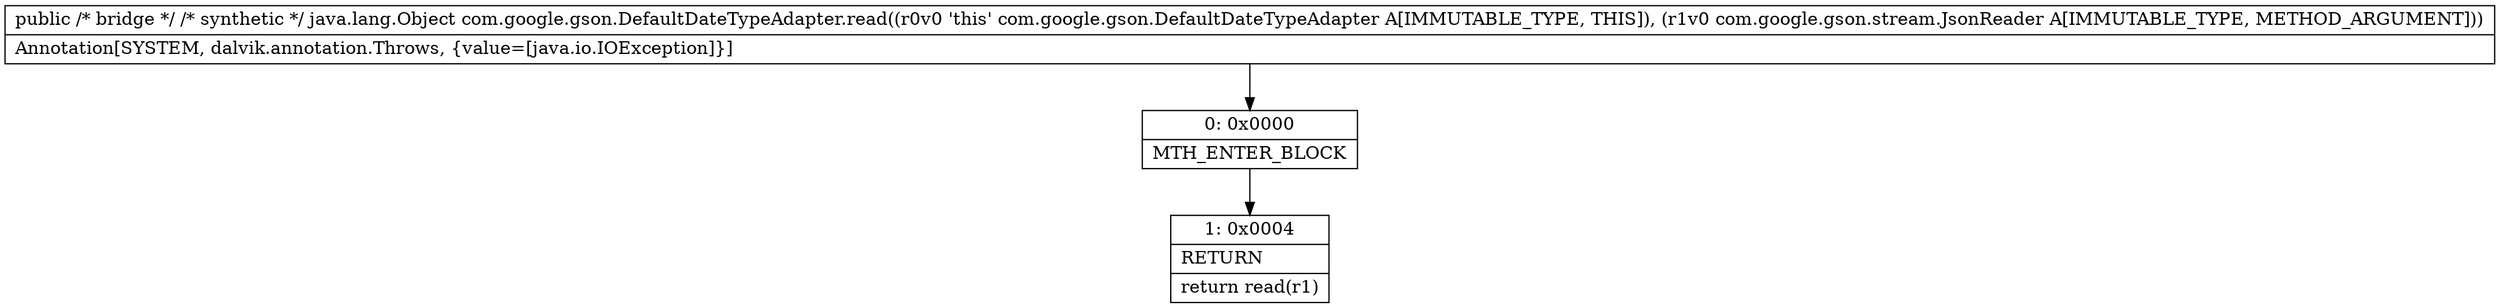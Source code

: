 digraph "CFG forcom.google.gson.DefaultDateTypeAdapter.read(Lcom\/google\/gson\/stream\/JsonReader;)Ljava\/lang\/Object;" {
Node_0 [shape=record,label="{0\:\ 0x0000|MTH_ENTER_BLOCK\l}"];
Node_1 [shape=record,label="{1\:\ 0x0004|RETURN\l|return read(r1)\l}"];
MethodNode[shape=record,label="{public \/* bridge *\/ \/* synthetic *\/ java.lang.Object com.google.gson.DefaultDateTypeAdapter.read((r0v0 'this' com.google.gson.DefaultDateTypeAdapter A[IMMUTABLE_TYPE, THIS]), (r1v0 com.google.gson.stream.JsonReader A[IMMUTABLE_TYPE, METHOD_ARGUMENT]))  | Annotation[SYSTEM, dalvik.annotation.Throws, \{value=[java.io.IOException]\}]\l}"];
MethodNode -> Node_0;
Node_0 -> Node_1;
}

